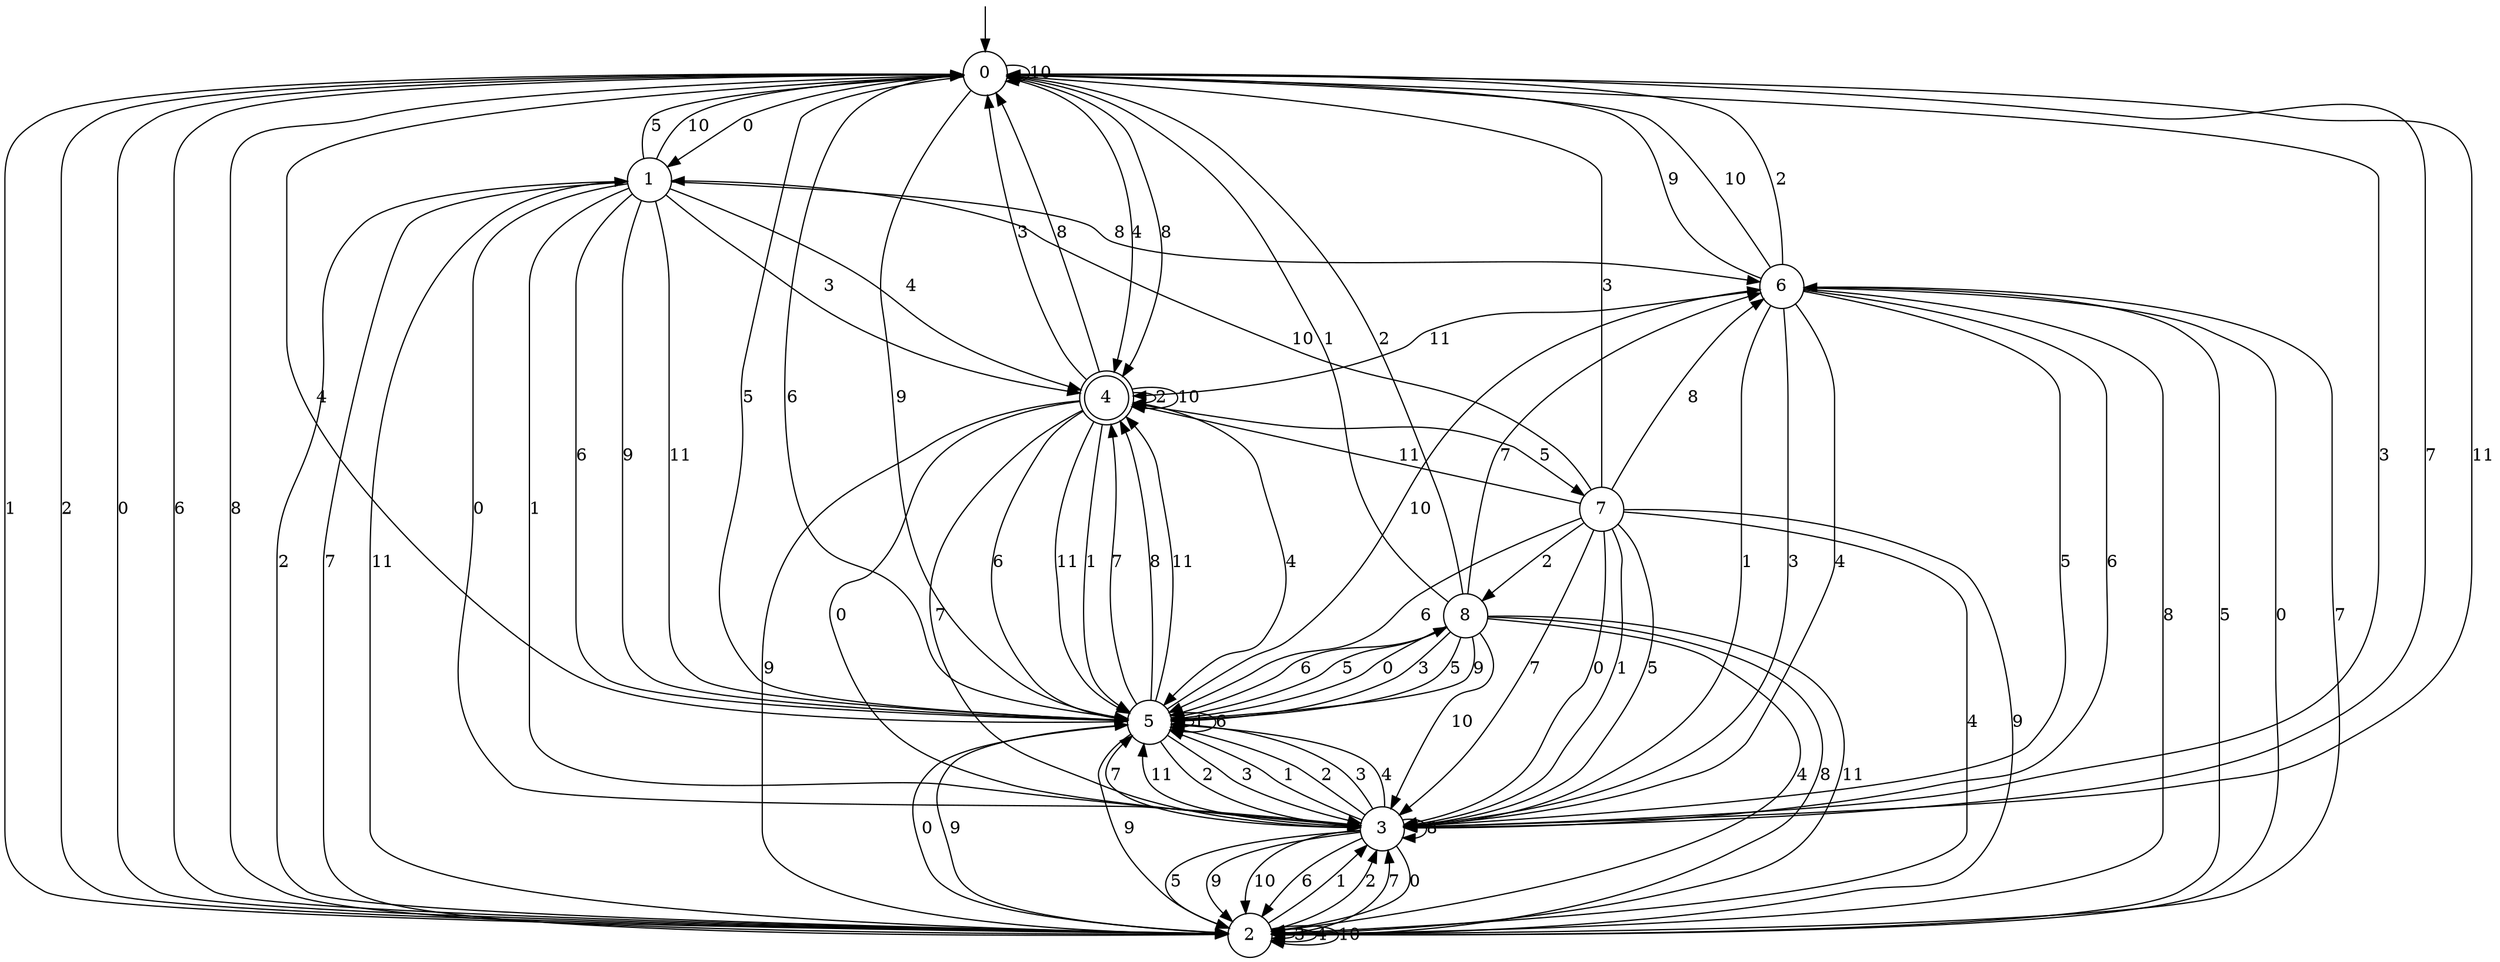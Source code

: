 digraph g {

	s0 [shape="circle" label="0"];
	s1 [shape="circle" label="1"];
	s2 [shape="circle" label="2"];
	s3 [shape="circle" label="3"];
	s4 [shape="doublecircle" label="4"];
	s5 [shape="circle" label="5"];
	s6 [shape="circle" label="6"];
	s7 [shape="circle" label="7"];
	s8 [shape="circle" label="8"];
	s0 -> s1 [label="0"];
	s0 -> s2 [label="1"];
	s0 -> s2 [label="2"];
	s0 -> s3 [label="3"];
	s0 -> s4 [label="4"];
	s0 -> s5 [label="5"];
	s0 -> s5 [label="6"];
	s0 -> s3 [label="7"];
	s0 -> s4 [label="8"];
	s0 -> s5 [label="9"];
	s0 -> s0 [label="10"];
	s0 -> s3 [label="11"];
	s1 -> s3 [label="0"];
	s1 -> s3 [label="1"];
	s1 -> s2 [label="2"];
	s1 -> s4 [label="3"];
	s1 -> s4 [label="4"];
	s1 -> s0 [label="5"];
	s1 -> s5 [label="6"];
	s1 -> s2 [label="7"];
	s1 -> s6 [label="8"];
	s1 -> s5 [label="9"];
	s1 -> s0 [label="10"];
	s1 -> s5 [label="11"];
	s2 -> s0 [label="0"];
	s2 -> s3 [label="1"];
	s2 -> s3 [label="2"];
	s2 -> s2 [label="3"];
	s2 -> s2 [label="4"];
	s2 -> s6 [label="5"];
	s2 -> s0 [label="6"];
	s2 -> s3 [label="7"];
	s2 -> s0 [label="8"];
	s2 -> s5 [label="9"];
	s2 -> s2 [label="10"];
	s2 -> s1 [label="11"];
	s3 -> s2 [label="0"];
	s3 -> s5 [label="1"];
	s3 -> s5 [label="2"];
	s3 -> s5 [label="3"];
	s3 -> s5 [label="4"];
	s3 -> s2 [label="5"];
	s3 -> s2 [label="6"];
	s3 -> s5 [label="7"];
	s3 -> s3 [label="8"];
	s3 -> s2 [label="9"];
	s3 -> s2 [label="10"];
	s3 -> s5 [label="11"];
	s4 -> s3 [label="0"];
	s4 -> s5 [label="1"];
	s4 -> s4 [label="2"];
	s4 -> s0 [label="3"];
	s4 -> s5 [label="4"];
	s4 -> s7 [label="5"];
	s4 -> s5 [label="6"];
	s4 -> s3 [label="7"];
	s4 -> s0 [label="8"];
	s4 -> s2 [label="9"];
	s4 -> s4 [label="10"];
	s4 -> s5 [label="11"];
	s5 -> s2 [label="0"];
	s5 -> s5 [label="1"];
	s5 -> s3 [label="2"];
	s5 -> s3 [label="3"];
	s5 -> s0 [label="4"];
	s5 -> s8 [label="5"];
	s5 -> s5 [label="6"];
	s5 -> s4 [label="7"];
	s5 -> s4 [label="8"];
	s5 -> s2 [label="9"];
	s5 -> s6 [label="10"];
	s5 -> s4 [label="11"];
	s6 -> s2 [label="0"];
	s6 -> s3 [label="1"];
	s6 -> s0 [label="2"];
	s6 -> s3 [label="3"];
	s6 -> s3 [label="4"];
	s6 -> s3 [label="5"];
	s6 -> s3 [label="6"];
	s6 -> s2 [label="7"];
	s6 -> s2 [label="8"];
	s6 -> s0 [label="9"];
	s6 -> s0 [label="10"];
	s6 -> s4 [label="11"];
	s7 -> s3 [label="0"];
	s7 -> s3 [label="1"];
	s7 -> s8 [label="2"];
	s7 -> s0 [label="3"];
	s7 -> s2 [label="4"];
	s7 -> s3 [label="5"];
	s7 -> s5 [label="6"];
	s7 -> s3 [label="7"];
	s7 -> s6 [label="8"];
	s7 -> s2 [label="9"];
	s7 -> s1 [label="10"];
	s7 -> s4 [label="11"];
	s8 -> s5 [label="0"];
	s8 -> s0 [label="1"];
	s8 -> s0 [label="2"];
	s8 -> s5 [label="3"];
	s8 -> s2 [label="4"];
	s8 -> s5 [label="5"];
	s8 -> s5 [label="6"];
	s8 -> s6 [label="7"];
	s8 -> s2 [label="8"];
	s8 -> s5 [label="9"];
	s8 -> s3 [label="10"];
	s8 -> s2 [label="11"];

__start0 [label="" shape="none" width="0" height="0"];
__start0 -> s0;

}
